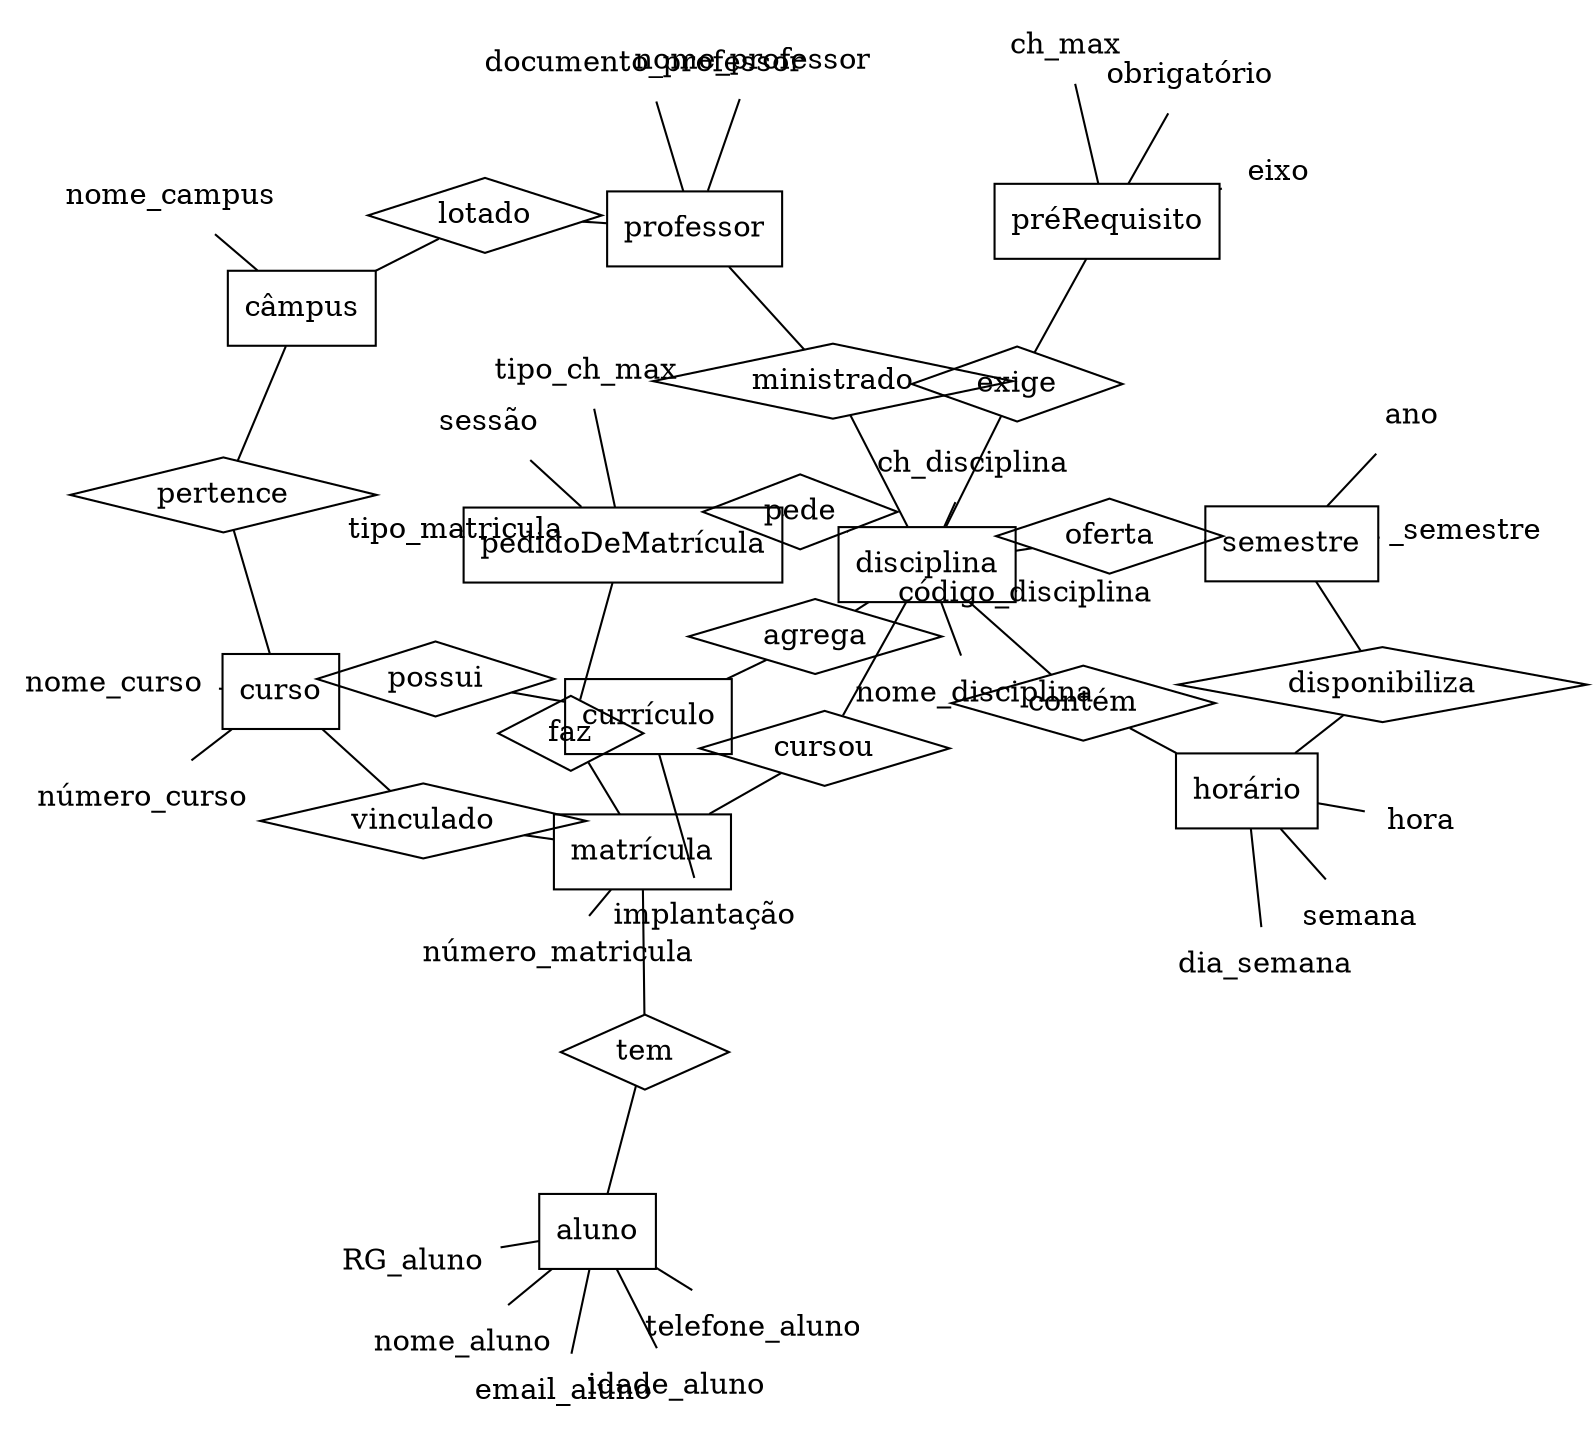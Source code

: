 graph diagramaER {
    layout = neato

    // Sujeitos
    aluno [shape=record]
    matrícula [shape=record]
    disciplina [shape=record]
    pedidoDeMatrícula [shape=record]
    curso [shape=record]
    câmpus [shape=record]
    currículo [shape=record]
    professor [shape=record]
    semestre [shape=record]
    horário [shape=record]
    préRequisito [shape=record]

    // Verbos
    tem [shape=diamond]
    cursou [shape=diamond]
    pede [shape=diamond]
    faz [shape=diamond]
    vinculado [shape=diamond]
    pertence [shape=diamond]
    possui [shape=diamond]
    lotado [shape=diamond]
    agrega [shape=diamond]
    ministrado [shape=diamond]
    oferta [shape=diamond]
    contém [shape=diamond]
    exige [shape=diamond]
    disponibiliza [shape=diamond]

	// Atributos
	email_aluno [shape=plaintext]
	telefone_aluno [shape=plaintext]
	RG_aluno [shape=plaintext]
	nome_aluno [shape=plaintext]
	nome_professor [shape=plaintext]
	documento_professor [shape=plaintext]
	nome_curso [shape=plaintext]
	número_matricula [shape=plaintext]
	número_curso [shape=plaintext]
	código_disciplina [shape=plaintext]
	nome_disciplina [shape=plaintext]
	ch_disciplina [shape=plaintext]
	nome_campus [shape=plaintext]
	sessão [shape=plaintext]
	tipo_matricula [shape=plaintext]
	_semestre [shape=plaintext]
	ano [shape=plaintext]
	obrigatório [shape=plaintext]	
	eixo [shape=plaintext]
	implantação [shape=plaintext]
	dia_semana [shape=plaintext]
	hora [shape=plaintext]
	semana [shape=plaintext]
	tipo_ch_max [shape=plaintext]
	idade_aluno [shape=plaintext]
	ch_max [shape=plaintext]
    // Ligações
    aluno -- tem -- matrícula
	aluno -- nome_aluno
	aluno -- email_aluno
	aluno -- telefone_aluno
	aluno -- RG_aluno
	aluno -- idade_aluno
    matrícula -- cursou -- disciplina
    matrícula -- faz -- pedidoDeMatrícula
    matrícula -- vinculado -- curso
	matrícula -- número_matricula
    pedidoDeMatrícula -- pede -- disciplina
	pedidoDeMatrícula -- sessão
	pedidoDeMatrícula -- tipo_matricula
	pedidoDeMatrícula -- tipo_ch_max
    curso -- pertence -- câmpus
    curso -- possui -- currículo
	curso -- nome_curso
	curso -- número_curso
	professor -- lotado -- câmpus
	professor -- nome_professor
	professor -- documento_professor	
    disciplina -- ministrado -- professor
	disciplina -- código_disciplina
	disciplina -- ch_disciplina
	disciplina -- nome_disciplina
    currículo -- agrega -- disciplina
	currículo -- implantação
    semestre -- oferta -- disciplina
	semestre -- _semestre
	semestre -- ano
    disciplina -- contém -- horário
    semestre -- disponibiliza -- horário
    disciplina -- exige -- préRequisito
	câmpus -- nome_campus
	horário -- dia_semana
	horário -- hora
	horário -- semana
	préRequisito -- obrigatório
	préRequisito -- eixo
	préRequisito -- ch_max
}

